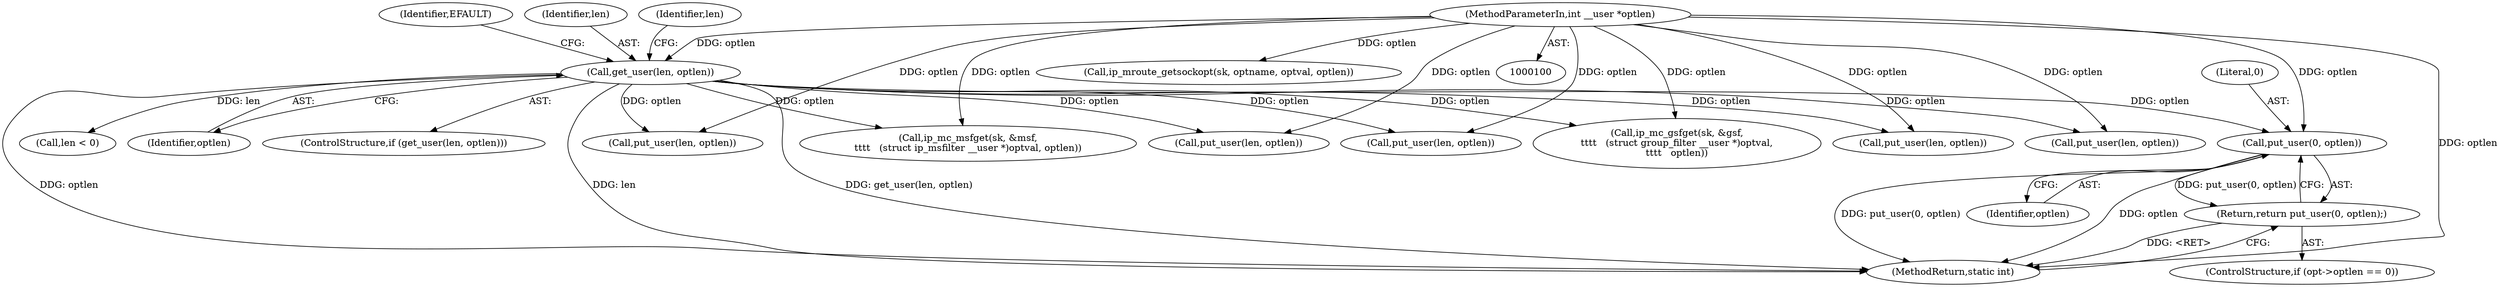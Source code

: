 digraph "0_linux_f6d8bd051c391c1c0458a30b2a7abcd939329259_25@pointer" {
"1000197" [label="(Call,put_user(0, optlen))"];
"1000131" [label="(Call,get_user(len, optlen))"];
"1000105" [label="(MethodParameterIn,int __user *optlen)"];
"1000196" [label="(Return,return put_user(0, optlen);)"];
"1000404" [label="(Call,put_user(len, optlen))"];
"1000706" [label="(MethodReturn,static int)"];
"1000138" [label="(Call,len < 0)"];
"1000105" [label="(MethodParameterIn,int __user *optlen)"];
"1000136" [label="(Identifier,EFAULT)"];
"1000203" [label="(Call,put_user(len, optlen))"];
"1000671" [label="(Call,put_user(len, optlen))"];
"1000493" [label="(Call,ip_mc_gsfget(sk, &gsf,\n\t\t\t\t   (struct group_filter __user *)optval,\n\t\t\t\t   optlen))"];
"1000131" [label="(Call,get_user(len, optlen))"];
"1000198" [label="(Literal,0)"];
"1000133" [label="(Identifier,optlen)"];
"1000197" [label="(Call,put_user(0, optlen))"];
"1000689" [label="(Call,put_user(len, optlen))"];
"1000196" [label="(Return,return put_user(0, optlen);)"];
"1000199" [label="(Identifier,optlen)"];
"1000132" [label="(Identifier,len)"];
"1000125" [label="(Call,ip_mroute_getsockopt(sk, optname, optval, optlen))"];
"1000139" [label="(Identifier,len)"];
"1000611" [label="(Call,put_user(len, optlen))"];
"1000130" [label="(ControlStructure,if (get_user(len, optlen)))"];
"1000451" [label="(Call,ip_mc_msfget(sk, &msf,\n\t\t\t\t   (struct ip_msfilter __user *)optval, optlen))"];
"1000190" [label="(ControlStructure,if (opt->optlen == 0))"];
"1000197" -> "1000196"  [label="AST: "];
"1000197" -> "1000199"  [label="CFG: "];
"1000198" -> "1000197"  [label="AST: "];
"1000199" -> "1000197"  [label="AST: "];
"1000196" -> "1000197"  [label="CFG: "];
"1000197" -> "1000706"  [label="DDG: optlen"];
"1000197" -> "1000706"  [label="DDG: put_user(0, optlen)"];
"1000197" -> "1000196"  [label="DDG: put_user(0, optlen)"];
"1000131" -> "1000197"  [label="DDG: optlen"];
"1000105" -> "1000197"  [label="DDG: optlen"];
"1000131" -> "1000130"  [label="AST: "];
"1000131" -> "1000133"  [label="CFG: "];
"1000132" -> "1000131"  [label="AST: "];
"1000133" -> "1000131"  [label="AST: "];
"1000136" -> "1000131"  [label="CFG: "];
"1000139" -> "1000131"  [label="CFG: "];
"1000131" -> "1000706"  [label="DDG: len"];
"1000131" -> "1000706"  [label="DDG: optlen"];
"1000131" -> "1000706"  [label="DDG: get_user(len, optlen)"];
"1000105" -> "1000131"  [label="DDG: optlen"];
"1000131" -> "1000138"  [label="DDG: len"];
"1000131" -> "1000203"  [label="DDG: optlen"];
"1000131" -> "1000404"  [label="DDG: optlen"];
"1000131" -> "1000451"  [label="DDG: optlen"];
"1000131" -> "1000493"  [label="DDG: optlen"];
"1000131" -> "1000611"  [label="DDG: optlen"];
"1000131" -> "1000671"  [label="DDG: optlen"];
"1000131" -> "1000689"  [label="DDG: optlen"];
"1000105" -> "1000100"  [label="AST: "];
"1000105" -> "1000706"  [label="DDG: optlen"];
"1000105" -> "1000125"  [label="DDG: optlen"];
"1000105" -> "1000203"  [label="DDG: optlen"];
"1000105" -> "1000404"  [label="DDG: optlen"];
"1000105" -> "1000451"  [label="DDG: optlen"];
"1000105" -> "1000493"  [label="DDG: optlen"];
"1000105" -> "1000611"  [label="DDG: optlen"];
"1000105" -> "1000671"  [label="DDG: optlen"];
"1000105" -> "1000689"  [label="DDG: optlen"];
"1000196" -> "1000190"  [label="AST: "];
"1000706" -> "1000196"  [label="CFG: "];
"1000196" -> "1000706"  [label="DDG: <RET>"];
}
